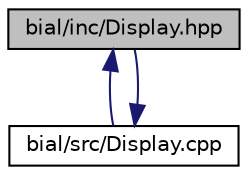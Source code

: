 digraph "bial/inc/Display.hpp"
{
  edge [fontname="Helvetica",fontsize="10",labelfontname="Helvetica",labelfontsize="10"];
  node [fontname="Helvetica",fontsize="10",shape=record];
  Node1 [label="bial/inc/Display.hpp",height=0.2,width=0.4,color="black", fillcolor="grey75", style="filled", fontcolor="black"];
  Node1 -> Node2 [dir="back",color="midnightblue",fontsize="10",style="solid",fontname="Helvetica"];
  Node2 [label="bial/src/Display.cpp",height=0.2,width=0.4,color="black", fillcolor="white", style="filled",URL="$_display_8cpp.html"];
  Node2 -> Node1 [dir="back",color="midnightblue",fontsize="10",style="solid",fontname="Helvetica"];
}
